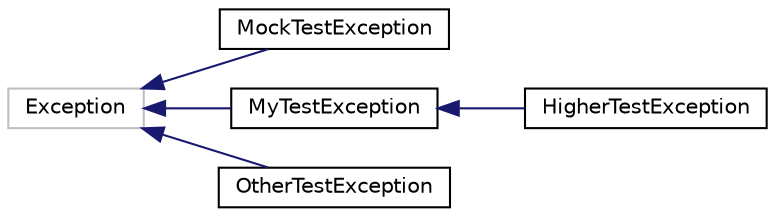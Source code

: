 digraph "Graphical Class Hierarchy"
{
  edge [fontname="Helvetica",fontsize="10",labelfontname="Helvetica",labelfontsize="10"];
  node [fontname="Helvetica",fontsize="10",shape=record];
  rankdir="LR";
  Node1 [label="Exception",height=0.2,width=0.4,color="grey75", fillcolor="white", style="filled"];
  Node1 -> Node2 [dir="back",color="midnightblue",fontsize="10",style="solid",fontname="Helvetica"];
  Node2 [label="MockTestException",height=0.2,width=0.4,color="black", fillcolor="white", style="filled",URL="$class_mock_test_exception.html"];
  Node1 -> Node3 [dir="back",color="midnightblue",fontsize="10",style="solid",fontname="Helvetica"];
  Node3 [label="MyTestException",height=0.2,width=0.4,color="black", fillcolor="white", style="filled",URL="$class_my_test_exception.html"];
  Node3 -> Node4 [dir="back",color="midnightblue",fontsize="10",style="solid",fontname="Helvetica"];
  Node4 [label="HigherTestException",height=0.2,width=0.4,color="black", fillcolor="white", style="filled",URL="$class_higher_test_exception.html"];
  Node1 -> Node5 [dir="back",color="midnightblue",fontsize="10",style="solid",fontname="Helvetica"];
  Node5 [label="OtherTestException",height=0.2,width=0.4,color="black", fillcolor="white", style="filled",URL="$class_other_test_exception.html"];
}

